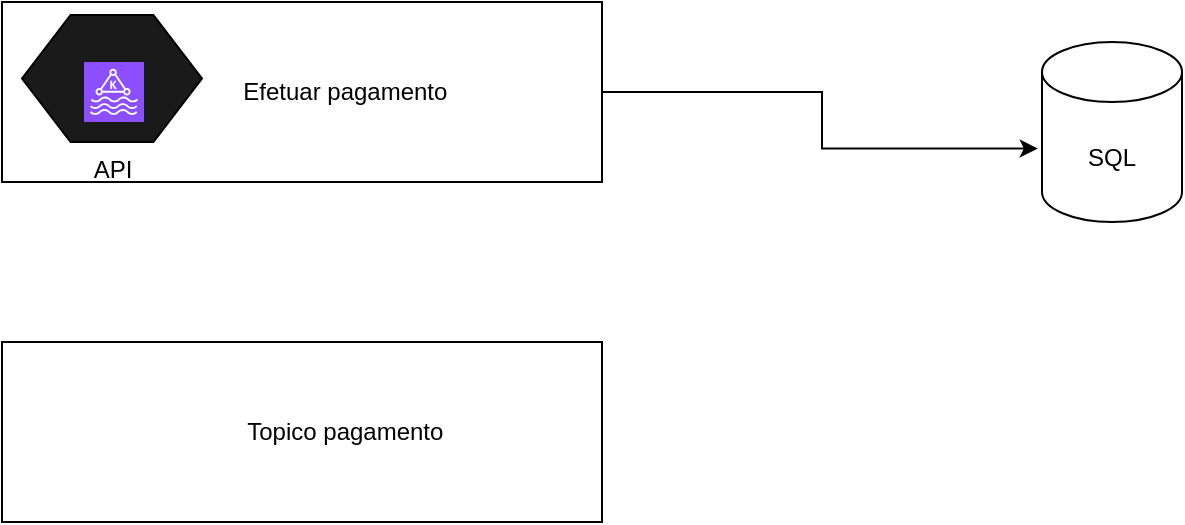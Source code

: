 <mxfile version="26.2.14">
  <diagram name="Página-1" id="SAZ3PyA_UbpgVHjmQ9m2">
    <mxGraphModel dx="802" dy="486" grid="1" gridSize="10" guides="1" tooltips="1" connect="1" arrows="1" fold="1" page="1" pageScale="1" pageWidth="827" pageHeight="1169" math="0" shadow="0">
      <root>
        <mxCell id="0" />
        <mxCell id="1" parent="0" />
        <mxCell id="jZbSrkcyQa67GuuQDNa2-1" value="&amp;nbsp; &amp;nbsp; &amp;nbsp; &amp;nbsp; &amp;nbsp; &amp;nbsp; &amp;nbsp;Efetuar pagamento" style="rounded=0;whiteSpace=wrap;html=1;" vertex="1" parent="1">
          <mxGeometry x="60" y="70" width="300" height="90" as="geometry" />
        </mxCell>
        <mxCell id="jZbSrkcyQa67GuuQDNa2-3" value="API" style="verticalLabelPosition=bottom;verticalAlign=top;html=1;shape=hexagon;perimeter=hexagonPerimeter2;arcSize=6;size=0.27;fillColor=#1A1A1A;" vertex="1" parent="1">
          <mxGeometry x="70" y="76.5" width="90" height="63.5" as="geometry" />
        </mxCell>
        <mxCell id="jZbSrkcyQa67GuuQDNa2-4" value="" style="sketch=0;points=[[0,0,0],[0.25,0,0],[0.5,0,0],[0.75,0,0],[1,0,0],[0,1,0],[0.25,1,0],[0.5,1,0],[0.75,1,0],[1,1,0],[0,0.25,0],[0,0.5,0],[0,0.75,0],[1,0.25,0],[1,0.5,0],[1,0.75,0]];outlineConnect=0;fontColor=#232F3E;fillColor=#8C4FFF;strokeColor=#ffffff;dashed=0;verticalLabelPosition=bottom;verticalAlign=top;align=center;html=1;fontSize=12;fontStyle=0;aspect=fixed;shape=mxgraph.aws4.resourceIcon;resIcon=mxgraph.aws4.managed_streaming_for_kafka;" vertex="1" parent="1">
          <mxGeometry x="101" y="100" width="30" height="30" as="geometry" />
        </mxCell>
        <mxCell id="jZbSrkcyQa67GuuQDNa2-6" value="SQL" style="shape=cylinder3;whiteSpace=wrap;html=1;boundedLbl=1;backgroundOutline=1;size=15;" vertex="1" parent="1">
          <mxGeometry x="580" y="90" width="70" height="90" as="geometry" />
        </mxCell>
        <mxCell id="jZbSrkcyQa67GuuQDNa2-7" style="edgeStyle=orthogonalEdgeStyle;rounded=0;orthogonalLoop=1;jettySize=auto;html=1;entryX=-0.03;entryY=0.592;entryDx=0;entryDy=0;entryPerimeter=0;" edge="1" parent="1" source="jZbSrkcyQa67GuuQDNa2-1" target="jZbSrkcyQa67GuuQDNa2-6">
          <mxGeometry relative="1" as="geometry" />
        </mxCell>
        <mxCell id="jZbSrkcyQa67GuuQDNa2-10" value="&amp;nbsp; &amp;nbsp; &amp;nbsp; &amp;nbsp; &amp;nbsp; &amp;nbsp; &amp;nbsp;Topico pagamento" style="rounded=0;whiteSpace=wrap;html=1;" vertex="1" parent="1">
          <mxGeometry x="60" y="240" width="300" height="90" as="geometry" />
        </mxCell>
      </root>
    </mxGraphModel>
  </diagram>
</mxfile>
